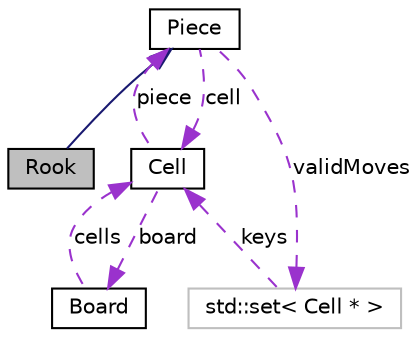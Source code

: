 digraph G
{
  bgcolor="transparent";
  edge [fontname="Helvetica",fontsize="10",labelfontname="Helvetica",labelfontsize="10"];
  node [fontname="Helvetica",fontsize="10",shape=record];
  Node1 [label="Rook",height=0.2,width=0.4,color="black", fillcolor="grey75", style="filled" fontcolor="black"];
  Node2 -> Node1 [dir=back,color="midnightblue",fontsize="10",style="solid",fontname="Helvetica"];
  Node2 [label="Piece",height=0.2,width=0.4,color="black",URL="$d5/df0/classPiece.html",tooltip="Virtual base class for all Piece objects."];
  Node3 -> Node2 [dir=back,color="darkorchid3",fontsize="10",style="dashed",label="cell",fontname="Helvetica"];
  Node3 [label="Cell",height=0.2,width=0.4,color="black",URL="$de/dfd/classCell.html",tooltip="An interface for the Cell class that holds a piece (real or empty)."];
  Node4 -> Node3 [dir=back,color="darkorchid3",fontsize="10",style="dashed",label="board",fontname="Helvetica"];
  Node4 [label="Board",height=0.2,width=0.4,color="black",URL="$de/d23/classBoard.html",tooltip="An interface for the Board class."];
  Node3 -> Node4 [dir=back,color="darkorchid3",fontsize="10",style="dashed",label="cells",fontname="Helvetica"];
  Node2 -> Node3 [dir=back,color="darkorchid3",fontsize="10",style="dashed",label="piece",fontname="Helvetica"];
  Node5 -> Node2 [dir=back,color="darkorchid3",fontsize="10",style="dashed",label="validMoves",fontname="Helvetica"];
  Node5 [label="std::set\< Cell * \>",height=0.2,width=0.4,color="grey75"];
  Node3 -> Node5 [dir=back,color="darkorchid3",fontsize="10",style="dashed",label="keys",fontname="Helvetica"];
}
